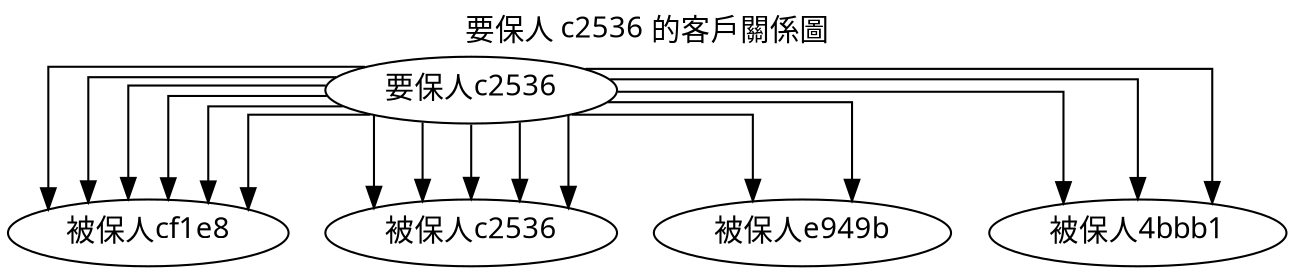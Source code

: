 digraph G {
graph [fontname="Tahoma"];
labelloc="t";
label="要保人 c2536 的客戶關係圖";
splines=ortho;
node [height=0.1,fontname="Tahoma"];
"要保人c2536" -> "被保人cf1e8" [len=2.0];
"要保人c2536" -> "被保人cf1e8" [len=2.0];
"要保人c2536" -> "被保人c2536" [len=2.0];
"要保人c2536" -> "被保人e949b" [len=2.0];
"要保人c2536" -> "被保人cf1e8" [len=2.0];
"要保人c2536" -> "被保人4bbb1" [len=2.0];
"要保人c2536" -> "被保人c2536" [len=2.0];
"要保人c2536" -> "被保人e949b" [len=2.0];
"要保人c2536" -> "被保人4bbb1" [len=2.0];
"要保人c2536" -> "被保人cf1e8" [len=2.0];
"要保人c2536" -> "被保人4bbb1" [len=2.0];
"要保人c2536" -> "被保人c2536" [len=2.0];
"要保人c2536" -> "被保人cf1e8" [len=2.0];
"要保人c2536" -> "被保人c2536" [len=2.0];
"要保人c2536" -> "被保人cf1e8" [len=2.0];
"要保人c2536" -> "被保人c2536" [len=2.0];
}